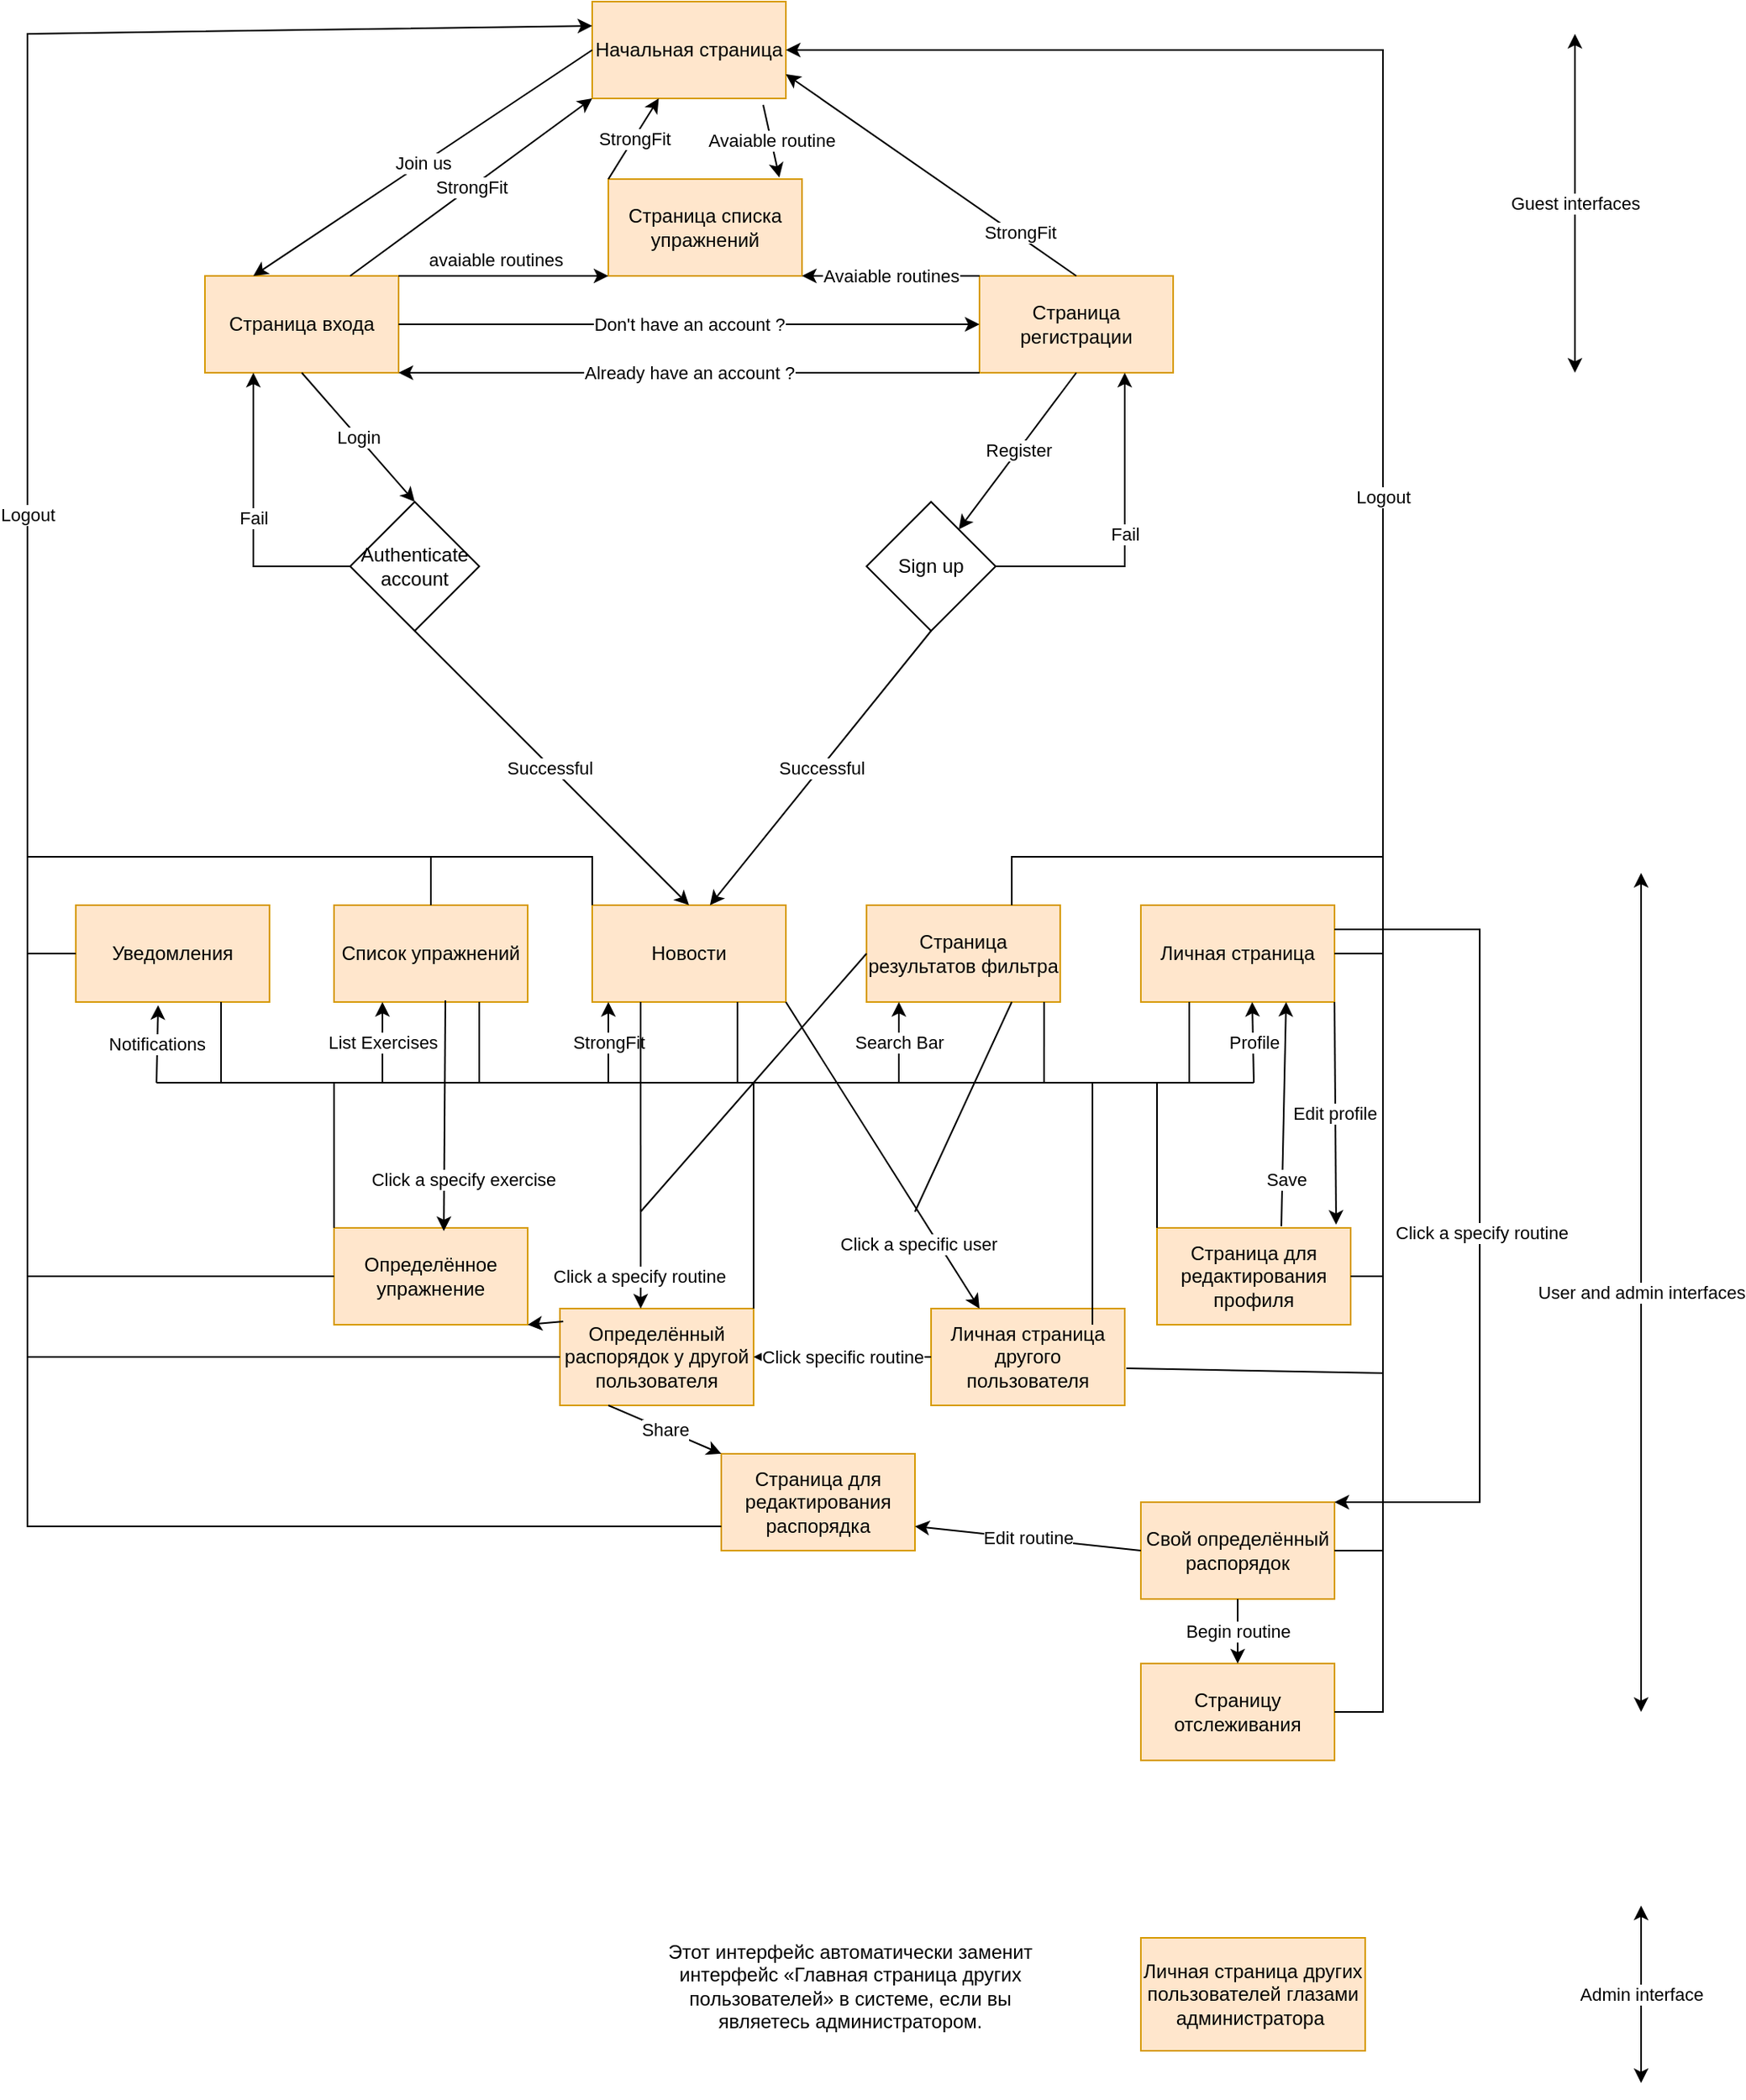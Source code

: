<mxfile version="16.0.3" type="github">
  <diagram id="LJFk7vIdHBP3qsd5WtaS" name="Page-1">
    <mxGraphModel dx="1673" dy="939" grid="1" gridSize="10" guides="1" tooltips="1" connect="1" arrows="1" fold="1" page="1" pageScale="1" pageWidth="850" pageHeight="1100" math="0" shadow="0">
      <root>
        <mxCell id="0" />
        <mxCell id="1" parent="0" />
        <mxCell id="9UM9cpGr8_4hgZ6bG0Q0-1" value="Начальная страница" style="rounded=0;whiteSpace=wrap;html=1;fillColor=#ffe6cc;strokeColor=#d79b00;" parent="1" vertex="1">
          <mxGeometry x="510" y="10" width="120" height="60" as="geometry" />
        </mxCell>
        <mxCell id="9UM9cpGr8_4hgZ6bG0Q0-2" value="Страница списка упражнений" style="whiteSpace=wrap;html=1;rounded=0;fillColor=#ffe6cc;strokeColor=#d79b00;" parent="1" vertex="1">
          <mxGeometry x="520" y="120" width="120" height="60" as="geometry" />
        </mxCell>
        <mxCell id="9UM9cpGr8_4hgZ6bG0Q0-4" value="Страница входа" style="whiteSpace=wrap;html=1;rounded=0;fillColor=#ffe6cc;strokeColor=#d79b00;" parent="1" vertex="1">
          <mxGeometry x="270" y="180" width="120" height="60" as="geometry" />
        </mxCell>
        <mxCell id="9UM9cpGr8_4hgZ6bG0Q0-12" value="Страница регистрации" style="whiteSpace=wrap;html=1;rounded=0;fillColor=#ffe6cc;strokeColor=#d79b00;" parent="1" vertex="1">
          <mxGeometry x="750" y="180" width="120" height="60" as="geometry" />
        </mxCell>
        <mxCell id="9UM9cpGr8_4hgZ6bG0Q0-17" value="Новости" style="whiteSpace=wrap;html=1;rounded=0;fillColor=#ffe6cc;strokeColor=#d79b00;" parent="1" vertex="1">
          <mxGeometry x="510" y="570" width="120" height="60" as="geometry" />
        </mxCell>
        <mxCell id="9UM9cpGr8_4hgZ6bG0Q0-38" value="Страница результатов фильтра" style="whiteSpace=wrap;html=1;fillColor=#ffe6cc;strokeColor=#d79b00;" parent="1" vertex="1">
          <mxGeometry x="680" y="570" width="120" height="60" as="geometry" />
        </mxCell>
        <mxCell id="9UM9cpGr8_4hgZ6bG0Q0-41" value="Личная страница" style="rounded=0;whiteSpace=wrap;html=1;fillColor=#ffe6cc;strokeColor=#d79b00;" parent="1" vertex="1">
          <mxGeometry x="850" y="570" width="120" height="60" as="geometry" />
        </mxCell>
        <mxCell id="9UM9cpGr8_4hgZ6bG0Q0-46" value="Страница для редактирования профиля" style="rounded=0;whiteSpace=wrap;html=1;fillColor=#ffe6cc;strokeColor=#d79b00;" parent="1" vertex="1">
          <mxGeometry x="860" y="770" width="120" height="60" as="geometry" />
        </mxCell>
        <mxCell id="9UM9cpGr8_4hgZ6bG0Q0-47" value="Свой определённый распорядок" style="rounded=0;whiteSpace=wrap;html=1;fillColor=#ffe6cc;strokeColor=#d79b00;" parent="1" vertex="1">
          <mxGeometry x="850" y="940" width="120" height="60" as="geometry" />
        </mxCell>
        <mxCell id="9UM9cpGr8_4hgZ6bG0Q0-50" value="Страница для редактирования распорядка" style="rounded=0;whiteSpace=wrap;html=1;fillColor=#ffe6cc;strokeColor=#d79b00;" parent="1" vertex="1">
          <mxGeometry x="590" y="910" width="120" height="60" as="geometry" />
        </mxCell>
        <mxCell id="9UM9cpGr8_4hgZ6bG0Q0-51" value="Список упражнений" style="rounded=0;whiteSpace=wrap;html=1;fillColor=#ffe6cc;strokeColor=#d79b00;" parent="1" vertex="1">
          <mxGeometry x="350" y="570" width="120" height="60" as="geometry" />
        </mxCell>
        <mxCell id="9UM9cpGr8_4hgZ6bG0Q0-52" value="Определённое упражнение" style="rounded=0;whiteSpace=wrap;html=1;fillColor=#ffe6cc;strokeColor=#d79b00;" parent="1" vertex="1">
          <mxGeometry x="350" y="770" width="120" height="60" as="geometry" />
        </mxCell>
        <mxCell id="9UM9cpGr8_4hgZ6bG0Q0-55" value="Личная страница другого пользователя" style="rounded=0;whiteSpace=wrap;html=1;fillColor=#ffe6cc;strokeColor=#d79b00;" parent="1" vertex="1">
          <mxGeometry x="720" y="820" width="120" height="60" as="geometry" />
        </mxCell>
        <mxCell id="9UM9cpGr8_4hgZ6bG0Q0-57" value="Страницу отслеживания" style="whiteSpace=wrap;html=1;fillColor=#ffe6cc;strokeColor=#d79b00;rounded=0;" parent="1" vertex="1">
          <mxGeometry x="850" y="1040" width="120" height="60" as="geometry" />
        </mxCell>
        <mxCell id="9UM9cpGr8_4hgZ6bG0Q0-63" value="Уведомления" style="rounded=0;whiteSpace=wrap;html=1;fillColor=#ffe6cc;strokeColor=#d79b00;" parent="1" vertex="1">
          <mxGeometry x="190" y="570" width="120" height="60" as="geometry" />
        </mxCell>
        <mxCell id="9UM9cpGr8_4hgZ6bG0Q0-65" value="Определённый распорядок у другой пользователя" style="whiteSpace=wrap;html=1;fillColor=#ffe6cc;strokeColor=#d79b00;rounded=0;" parent="1" vertex="1">
          <mxGeometry x="490" y="820" width="120" height="60" as="geometry" />
        </mxCell>
        <mxCell id="9UM9cpGr8_4hgZ6bG0Q0-71" value="Личная страница других пользователей глазами администратора&amp;nbsp;" style="rounded=0;whiteSpace=wrap;html=1;fillColor=#ffe6cc;strokeColor=#d79b00;" parent="1" vertex="1">
          <mxGeometry x="850" y="1210" width="139" height="70" as="geometry" />
        </mxCell>
        <mxCell id="p0pF4FtLiEV_9KGyvlp6-1" value="Avaiable routine" style="endArrow=classic;html=1;rounded=0;exitX=0.883;exitY=1.067;exitDx=0;exitDy=0;entryX=0.883;entryY=-0.017;entryDx=0;entryDy=0;exitPerimeter=0;entryPerimeter=0;" edge="1" parent="1" source="9UM9cpGr8_4hgZ6bG0Q0-1" target="9UM9cpGr8_4hgZ6bG0Q0-2">
          <mxGeometry width="50" height="50" relative="1" as="geometry">
            <mxPoint x="480" y="340" as="sourcePoint" />
            <mxPoint x="530" y="290" as="targetPoint" />
          </mxGeometry>
        </mxCell>
        <mxCell id="p0pF4FtLiEV_9KGyvlp6-2" value="Don&#39;t have an account ?" style="endArrow=classic;html=1;rounded=0;exitX=1;exitY=0.5;exitDx=0;exitDy=0;entryX=0;entryY=0.5;entryDx=0;entryDy=0;" edge="1" parent="1" source="9UM9cpGr8_4hgZ6bG0Q0-4" target="9UM9cpGr8_4hgZ6bG0Q0-12">
          <mxGeometry width="50" height="50" relative="1" as="geometry">
            <mxPoint x="480" y="340" as="sourcePoint" />
            <mxPoint x="530" y="290" as="targetPoint" />
          </mxGeometry>
        </mxCell>
        <mxCell id="p0pF4FtLiEV_9KGyvlp6-3" value="Login" style="endArrow=classic;html=1;rounded=0;exitX=0.5;exitY=1;exitDx=0;exitDy=0;entryX=0.5;entryY=0;entryDx=0;entryDy=0;" edge="1" parent="1" source="9UM9cpGr8_4hgZ6bG0Q0-4" target="p0pF4FtLiEV_9KGyvlp6-4">
          <mxGeometry width="50" height="50" relative="1" as="geometry">
            <mxPoint x="480" y="340" as="sourcePoint" />
            <mxPoint x="530" y="290" as="targetPoint" />
          </mxGeometry>
        </mxCell>
        <mxCell id="p0pF4FtLiEV_9KGyvlp6-4" value="Authenticate account" style="rhombus;whiteSpace=wrap;html=1;" vertex="1" parent="1">
          <mxGeometry x="360" y="320" width="80" height="80" as="geometry" />
        </mxCell>
        <mxCell id="p0pF4FtLiEV_9KGyvlp6-5" value="Successful&amp;nbsp;" style="endArrow=classic;html=1;rounded=0;exitX=0.5;exitY=1;exitDx=0;exitDy=0;entryX=0.5;entryY=0;entryDx=0;entryDy=0;" edge="1" parent="1" source="p0pF4FtLiEV_9KGyvlp6-4" target="9UM9cpGr8_4hgZ6bG0Q0-17">
          <mxGeometry width="50" height="50" relative="1" as="geometry">
            <mxPoint x="480" y="330" as="sourcePoint" />
            <mxPoint x="530" y="280" as="targetPoint" />
          </mxGeometry>
        </mxCell>
        <mxCell id="p0pF4FtLiEV_9KGyvlp6-6" value="Fail" style="endArrow=classic;html=1;rounded=0;exitX=0;exitY=0.5;exitDx=0;exitDy=0;entryX=0.25;entryY=1;entryDx=0;entryDy=0;" edge="1" parent="1" source="p0pF4FtLiEV_9KGyvlp6-4" target="9UM9cpGr8_4hgZ6bG0Q0-4">
          <mxGeometry width="50" height="50" relative="1" as="geometry">
            <mxPoint x="480" y="330" as="sourcePoint" />
            <mxPoint x="340" y="200" as="targetPoint" />
            <Array as="points">
              <mxPoint x="300" y="360" />
              <mxPoint x="300" y="280" />
            </Array>
          </mxGeometry>
        </mxCell>
        <mxCell id="p0pF4FtLiEV_9KGyvlp6-7" value="Register" style="endArrow=classic;html=1;rounded=0;exitX=0.5;exitY=1;exitDx=0;exitDy=0;" edge="1" parent="1" source="9UM9cpGr8_4hgZ6bG0Q0-12" target="p0pF4FtLiEV_9KGyvlp6-8">
          <mxGeometry width="50" height="50" relative="1" as="geometry">
            <mxPoint x="480" y="330" as="sourcePoint" />
            <mxPoint x="720" y="320" as="targetPoint" />
          </mxGeometry>
        </mxCell>
        <mxCell id="p0pF4FtLiEV_9KGyvlp6-8" value="Sign up" style="rhombus;whiteSpace=wrap;html=1;" vertex="1" parent="1">
          <mxGeometry x="680" y="320" width="80" height="80" as="geometry" />
        </mxCell>
        <mxCell id="p0pF4FtLiEV_9KGyvlp6-9" value="Successful" style="endArrow=classic;html=1;rounded=0;exitX=0.5;exitY=1;exitDx=0;exitDy=0;entryX=0.608;entryY=0;entryDx=0;entryDy=0;entryPerimeter=0;" edge="1" parent="1" source="p0pF4FtLiEV_9KGyvlp6-8" target="9UM9cpGr8_4hgZ6bG0Q0-17">
          <mxGeometry width="50" height="50" relative="1" as="geometry">
            <mxPoint x="480" y="330" as="sourcePoint" />
            <mxPoint x="530" y="280" as="targetPoint" />
          </mxGeometry>
        </mxCell>
        <mxCell id="p0pF4FtLiEV_9KGyvlp6-11" value="Fail" style="endArrow=classic;html=1;rounded=0;exitX=1;exitY=0.5;exitDx=0;exitDy=0;entryX=0.75;entryY=1;entryDx=0;entryDy=0;" edge="1" parent="1" source="p0pF4FtLiEV_9KGyvlp6-8" target="9UM9cpGr8_4hgZ6bG0Q0-12">
          <mxGeometry width="50" height="50" relative="1" as="geometry">
            <mxPoint x="480" y="330" as="sourcePoint" />
            <mxPoint x="840" y="200" as="targetPoint" />
            <Array as="points">
              <mxPoint x="840" y="360" />
              <mxPoint x="840" y="290" />
            </Array>
          </mxGeometry>
        </mxCell>
        <mxCell id="p0pF4FtLiEV_9KGyvlp6-12" value="Already have an account ?" style="endArrow=classic;html=1;rounded=0;exitX=0;exitY=1;exitDx=0;exitDy=0;entryX=1;entryY=1;entryDx=0;entryDy=0;" edge="1" parent="1" source="9UM9cpGr8_4hgZ6bG0Q0-12" target="9UM9cpGr8_4hgZ6bG0Q0-4">
          <mxGeometry width="50" height="50" relative="1" as="geometry">
            <mxPoint x="480" y="330" as="sourcePoint" />
            <mxPoint x="460" y="240" as="targetPoint" />
          </mxGeometry>
        </mxCell>
        <mxCell id="p0pF4FtLiEV_9KGyvlp6-13" value="Avaiable routines" style="endArrow=classic;html=1;rounded=0;exitX=0;exitY=0;exitDx=0;exitDy=0;entryX=1;entryY=1;entryDx=0;entryDy=0;" edge="1" parent="1" source="9UM9cpGr8_4hgZ6bG0Q0-12" target="9UM9cpGr8_4hgZ6bG0Q0-2">
          <mxGeometry width="50" height="50" relative="1" as="geometry">
            <mxPoint x="480" y="330" as="sourcePoint" />
            <mxPoint x="720" y="100" as="targetPoint" />
          </mxGeometry>
        </mxCell>
        <mxCell id="p0pF4FtLiEV_9KGyvlp6-14" value="avaiable routines" style="endArrow=classic;html=1;rounded=0;entryX=0;entryY=1;entryDx=0;entryDy=0;" edge="1" parent="1" target="9UM9cpGr8_4hgZ6bG0Q0-2">
          <mxGeometry x="-0.077" y="10" width="50" height="50" relative="1" as="geometry">
            <mxPoint x="390" y="180" as="sourcePoint" />
            <mxPoint x="530" y="280" as="targetPoint" />
            <mxPoint as="offset" />
          </mxGeometry>
        </mxCell>
        <mxCell id="p0pF4FtLiEV_9KGyvlp6-17" value="StrongFit" style="endArrow=classic;html=1;rounded=0;exitX=0;exitY=0;exitDx=0;exitDy=0;" edge="1" parent="1" source="9UM9cpGr8_4hgZ6bG0Q0-2" target="9UM9cpGr8_4hgZ6bG0Q0-1">
          <mxGeometry width="50" height="50" relative="1" as="geometry">
            <mxPoint x="480" y="330" as="sourcePoint" />
            <mxPoint x="460" y="30" as="targetPoint" />
          </mxGeometry>
        </mxCell>
        <mxCell id="p0pF4FtLiEV_9KGyvlp6-18" value="StrongFit" style="endArrow=classic;html=1;rounded=0;exitX=0.75;exitY=0;exitDx=0;exitDy=0;entryX=0;entryY=1;entryDx=0;entryDy=0;" edge="1" parent="1" source="9UM9cpGr8_4hgZ6bG0Q0-4" target="9UM9cpGr8_4hgZ6bG0Q0-1">
          <mxGeometry width="50" height="50" relative="1" as="geometry">
            <mxPoint x="480" y="330" as="sourcePoint" />
            <mxPoint x="430" y="90" as="targetPoint" />
          </mxGeometry>
        </mxCell>
        <mxCell id="p0pF4FtLiEV_9KGyvlp6-19" value="StrongFit" style="endArrow=classic;html=1;rounded=0;exitX=0.5;exitY=0;exitDx=0;exitDy=0;entryX=1;entryY=0.75;entryDx=0;entryDy=0;" edge="1" parent="1" source="9UM9cpGr8_4hgZ6bG0Q0-12" target="9UM9cpGr8_4hgZ6bG0Q0-1">
          <mxGeometry x="-0.593" y="-2" width="50" height="50" relative="1" as="geometry">
            <mxPoint x="480" y="330" as="sourcePoint" />
            <mxPoint x="530" y="280" as="targetPoint" />
            <mxPoint as="offset" />
          </mxGeometry>
        </mxCell>
        <mxCell id="p0pF4FtLiEV_9KGyvlp6-29" value="Guest interfaces" style="endArrow=classic;startArrow=classic;html=1;rounded=0;" edge="1" parent="1">
          <mxGeometry width="50" height="50" relative="1" as="geometry">
            <mxPoint x="1119" y="240" as="sourcePoint" />
            <mxPoint x="1119" y="30" as="targetPoint" />
          </mxGeometry>
        </mxCell>
        <mxCell id="p0pF4FtLiEV_9KGyvlp6-32" value="Join us" style="endArrow=classic;html=1;rounded=0;exitX=0;exitY=0.5;exitDx=0;exitDy=0;entryX=0.25;entryY=0;entryDx=0;entryDy=0;" edge="1" parent="1" source="9UM9cpGr8_4hgZ6bG0Q0-1" target="9UM9cpGr8_4hgZ6bG0Q0-4">
          <mxGeometry width="50" height="50" relative="1" as="geometry">
            <mxPoint x="480" y="430" as="sourcePoint" />
            <mxPoint x="530" y="380" as="targetPoint" />
          </mxGeometry>
        </mxCell>
        <mxCell id="p0pF4FtLiEV_9KGyvlp6-34" value="Logout" style="endArrow=classic;html=1;rounded=0;exitX=1;exitY=0.5;exitDx=0;exitDy=0;entryX=1;entryY=0.5;entryDx=0;entryDy=0;" edge="1" parent="1" source="9UM9cpGr8_4hgZ6bG0Q0-41" target="9UM9cpGr8_4hgZ6bG0Q0-1">
          <mxGeometry x="-0.347" width="50" height="50" relative="1" as="geometry">
            <mxPoint x="480" y="330" as="sourcePoint" />
            <mxPoint x="780" y="30" as="targetPoint" />
            <Array as="points">
              <mxPoint x="1000" y="600" />
              <mxPoint x="1000" y="40" />
            </Array>
            <mxPoint as="offset" />
          </mxGeometry>
        </mxCell>
        <mxCell id="p0pF4FtLiEV_9KGyvlp6-35" value="Logout" style="endArrow=classic;html=1;rounded=0;exitX=0;exitY=0.5;exitDx=0;exitDy=0;entryX=0;entryY=0.25;entryDx=0;entryDy=0;" edge="1" parent="1" source="9UM9cpGr8_4hgZ6bG0Q0-63" target="9UM9cpGr8_4hgZ6bG0Q0-1">
          <mxGeometry x="-0.364" width="50" height="50" relative="1" as="geometry">
            <mxPoint x="500" y="430" as="sourcePoint" />
            <mxPoint x="160" y="40" as="targetPoint" />
            <Array as="points">
              <mxPoint x="160" y="600" />
              <mxPoint x="160" y="30" />
            </Array>
            <mxPoint as="offset" />
          </mxGeometry>
        </mxCell>
        <mxCell id="p0pF4FtLiEV_9KGyvlp6-44" value="" style="endArrow=none;html=1;rounded=0;exitX=0;exitY=0;exitDx=0;exitDy=0;" edge="1" parent="1" source="9UM9cpGr8_4hgZ6bG0Q0-17">
          <mxGeometry width="50" height="50" relative="1" as="geometry">
            <mxPoint x="530" y="540" as="sourcePoint" />
            <mxPoint x="160" y="540" as="targetPoint" />
            <Array as="points">
              <mxPoint x="510" y="540" />
            </Array>
          </mxGeometry>
        </mxCell>
        <mxCell id="p0pF4FtLiEV_9KGyvlp6-46" value="Edit profile" style="endArrow=classic;html=1;rounded=0;entryX=0.925;entryY=-0.033;entryDx=0;entryDy=0;exitX=1;exitY=1;exitDx=0;exitDy=0;entryPerimeter=0;" edge="1" parent="1" source="9UM9cpGr8_4hgZ6bG0Q0-41" target="9UM9cpGr8_4hgZ6bG0Q0-46">
          <mxGeometry width="50" height="50" relative="1" as="geometry">
            <mxPoint x="770" y="782" as="sourcePoint" />
            <mxPoint x="550" y="680" as="targetPoint" />
          </mxGeometry>
        </mxCell>
        <mxCell id="p0pF4FtLiEV_9KGyvlp6-47" value="" style="endArrow=none;html=1;rounded=0;exitX=1;exitY=0.5;exitDx=0;exitDy=0;" edge="1" parent="1" source="9UM9cpGr8_4hgZ6bG0Q0-46">
          <mxGeometry width="50" height="50" relative="1" as="geometry">
            <mxPoint x="500" y="730" as="sourcePoint" />
            <mxPoint x="1000" y="580" as="targetPoint" />
            <Array as="points">
              <mxPoint x="1000" y="800" />
            </Array>
          </mxGeometry>
        </mxCell>
        <mxCell id="p0pF4FtLiEV_9KGyvlp6-49" value="" style="endArrow=none;html=1;rounded=0;exitX=0.5;exitY=0;exitDx=0;exitDy=0;" edge="1" parent="1" source="9UM9cpGr8_4hgZ6bG0Q0-51">
          <mxGeometry width="50" height="50" relative="1" as="geometry">
            <mxPoint x="500" y="730" as="sourcePoint" />
            <mxPoint x="410" y="540" as="targetPoint" />
          </mxGeometry>
        </mxCell>
        <mxCell id="p0pF4FtLiEV_9KGyvlp6-50" value="" style="endArrow=none;html=1;rounded=0;exitX=0.75;exitY=0;exitDx=0;exitDy=0;" edge="1" parent="1" source="9UM9cpGr8_4hgZ6bG0Q0-38">
          <mxGeometry width="50" height="50" relative="1" as="geometry">
            <mxPoint x="500" y="730" as="sourcePoint" />
            <mxPoint x="1000" y="540" as="targetPoint" />
            <Array as="points">
              <mxPoint x="770" y="540" />
            </Array>
          </mxGeometry>
        </mxCell>
        <mxCell id="p0pF4FtLiEV_9KGyvlp6-51" value="" style="endArrow=none;html=1;rounded=0;" edge="1" parent="1">
          <mxGeometry width="50" height="50" relative="1" as="geometry">
            <mxPoint x="240" y="680" as="sourcePoint" />
            <mxPoint x="920" y="680" as="targetPoint" />
          </mxGeometry>
        </mxCell>
        <mxCell id="p0pF4FtLiEV_9KGyvlp6-52" value="Notifications" style="endArrow=classic;html=1;rounded=0;entryX=0.425;entryY=1.033;entryDx=0;entryDy=0;entryPerimeter=0;" edge="1" parent="1" target="9UM9cpGr8_4hgZ6bG0Q0-63">
          <mxGeometry width="50" height="50" relative="1" as="geometry">
            <mxPoint x="240" y="680" as="sourcePoint" />
            <mxPoint x="550" y="680" as="targetPoint" />
          </mxGeometry>
        </mxCell>
        <mxCell id="p0pF4FtLiEV_9KGyvlp6-54" value="List Exercises" style="endArrow=classic;html=1;rounded=0;entryX=0.25;entryY=1;entryDx=0;entryDy=0;" edge="1" parent="1" target="9UM9cpGr8_4hgZ6bG0Q0-51">
          <mxGeometry width="50" height="50" relative="1" as="geometry">
            <mxPoint x="380" y="680" as="sourcePoint" />
            <mxPoint x="550" y="680" as="targetPoint" />
          </mxGeometry>
        </mxCell>
        <mxCell id="p0pF4FtLiEV_9KGyvlp6-57" value="StrongFit" style="endArrow=classic;html=1;rounded=0;" edge="1" parent="1">
          <mxGeometry width="50" height="50" relative="1" as="geometry">
            <mxPoint x="520" y="680" as="sourcePoint" />
            <mxPoint x="520" y="630" as="targetPoint" />
          </mxGeometry>
        </mxCell>
        <mxCell id="p0pF4FtLiEV_9KGyvlp6-58" value="Search Bar" style="endArrow=classic;html=1;rounded=0;entryX=0.167;entryY=1;entryDx=0;entryDy=0;entryPerimeter=0;" edge="1" parent="1" target="9UM9cpGr8_4hgZ6bG0Q0-38">
          <mxGeometry width="50" height="50" relative="1" as="geometry">
            <mxPoint x="700" y="680" as="sourcePoint" />
            <mxPoint x="550" y="680" as="targetPoint" />
            <Array as="points">
              <mxPoint x="700" y="650" />
            </Array>
          </mxGeometry>
        </mxCell>
        <mxCell id="p0pF4FtLiEV_9KGyvlp6-59" value="Profile" style="endArrow=classic;html=1;rounded=0;entryX=0.575;entryY=1;entryDx=0;entryDy=0;entryPerimeter=0;" edge="1" parent="1" target="9UM9cpGr8_4hgZ6bG0Q0-41">
          <mxGeometry width="50" height="50" relative="1" as="geometry">
            <mxPoint x="920" y="680" as="sourcePoint" />
            <mxPoint x="550" y="680" as="targetPoint" />
          </mxGeometry>
        </mxCell>
        <mxCell id="p0pF4FtLiEV_9KGyvlp6-61" value="" style="endArrow=none;html=1;rounded=0;entryX=0.25;entryY=1;entryDx=0;entryDy=0;" edge="1" parent="1" target="9UM9cpGr8_4hgZ6bG0Q0-41">
          <mxGeometry width="50" height="50" relative="1" as="geometry">
            <mxPoint x="880" y="680" as="sourcePoint" />
            <mxPoint x="550" y="680" as="targetPoint" />
          </mxGeometry>
        </mxCell>
        <mxCell id="p0pF4FtLiEV_9KGyvlp6-62" value="" style="endArrow=none;html=1;rounded=0;entryX=0.75;entryY=1;entryDx=0;entryDy=0;" edge="1" parent="1" target="9UM9cpGr8_4hgZ6bG0Q0-17">
          <mxGeometry width="50" height="50" relative="1" as="geometry">
            <mxPoint x="600" y="680" as="sourcePoint" />
            <mxPoint x="550" y="680" as="targetPoint" />
          </mxGeometry>
        </mxCell>
        <mxCell id="p0pF4FtLiEV_9KGyvlp6-63" value="" style="endArrow=none;html=1;rounded=0;entryX=0.917;entryY=1;entryDx=0;entryDy=0;entryPerimeter=0;" edge="1" parent="1" target="9UM9cpGr8_4hgZ6bG0Q0-38">
          <mxGeometry width="50" height="50" relative="1" as="geometry">
            <mxPoint x="790" y="680" as="sourcePoint" />
            <mxPoint x="550" y="680" as="targetPoint" />
          </mxGeometry>
        </mxCell>
        <mxCell id="p0pF4FtLiEV_9KGyvlp6-64" value="" style="endArrow=none;html=1;rounded=0;entryX=0.75;entryY=1;entryDx=0;entryDy=0;" edge="1" parent="1" target="9UM9cpGr8_4hgZ6bG0Q0-51">
          <mxGeometry width="50" height="50" relative="1" as="geometry">
            <mxPoint x="440" y="680" as="sourcePoint" />
            <mxPoint x="550" y="680" as="targetPoint" />
          </mxGeometry>
        </mxCell>
        <mxCell id="p0pF4FtLiEV_9KGyvlp6-65" value="" style="endArrow=none;html=1;rounded=0;entryX=0.75;entryY=1;entryDx=0;entryDy=0;" edge="1" parent="1" target="9UM9cpGr8_4hgZ6bG0Q0-63">
          <mxGeometry width="50" height="50" relative="1" as="geometry">
            <mxPoint x="280" y="680" as="sourcePoint" />
            <mxPoint x="550" y="680" as="targetPoint" />
          </mxGeometry>
        </mxCell>
        <mxCell id="p0pF4FtLiEV_9KGyvlp6-66" value="" style="endArrow=none;html=1;rounded=0;exitX=0;exitY=0;exitDx=0;exitDy=0;" edge="1" parent="1" source="9UM9cpGr8_4hgZ6bG0Q0-46">
          <mxGeometry width="50" height="50" relative="1" as="geometry">
            <mxPoint x="500" y="730" as="sourcePoint" />
            <mxPoint x="860" y="680" as="targetPoint" />
          </mxGeometry>
        </mxCell>
        <mxCell id="p0pF4FtLiEV_9KGyvlp6-67" value="Click a specify exercise" style="endArrow=classic;html=1;rounded=0;exitX=0.575;exitY=0.983;exitDx=0;exitDy=0;exitPerimeter=0;entryX=0.567;entryY=0.033;entryDx=0;entryDy=0;entryPerimeter=0;" edge="1" parent="1" source="9UM9cpGr8_4hgZ6bG0Q0-51" target="9UM9cpGr8_4hgZ6bG0Q0-52">
          <mxGeometry x="0.552" y="12" width="50" height="50" relative="1" as="geometry">
            <mxPoint x="500" y="830" as="sourcePoint" />
            <mxPoint x="550" y="780" as="targetPoint" />
            <mxPoint as="offset" />
          </mxGeometry>
        </mxCell>
        <mxCell id="p0pF4FtLiEV_9KGyvlp6-68" value="" style="endArrow=none;html=1;rounded=0;exitX=0;exitY=0;exitDx=0;exitDy=0;" edge="1" parent="1" source="9UM9cpGr8_4hgZ6bG0Q0-52">
          <mxGeometry width="50" height="50" relative="1" as="geometry">
            <mxPoint x="500" y="830" as="sourcePoint" />
            <mxPoint x="350" y="680" as="targetPoint" />
          </mxGeometry>
        </mxCell>
        <mxCell id="p0pF4FtLiEV_9KGyvlp6-69" value="" style="endArrow=classic;html=1;rounded=0;exitX=0.25;exitY=1;exitDx=0;exitDy=0;entryX=0.417;entryY=0;entryDx=0;entryDy=0;entryPerimeter=0;" edge="1" parent="1" source="9UM9cpGr8_4hgZ6bG0Q0-17" target="9UM9cpGr8_4hgZ6bG0Q0-65">
          <mxGeometry width="50" height="50" relative="1" as="geometry">
            <mxPoint x="500" y="830" as="sourcePoint" />
            <mxPoint x="630" y="760" as="targetPoint" />
          </mxGeometry>
        </mxCell>
        <mxCell id="p0pF4FtLiEV_9KGyvlp6-71" value="Click a specify routine" style="edgeLabel;html=1;align=center;verticalAlign=middle;resizable=0;points=[];" vertex="1" connectable="0" parent="p0pF4FtLiEV_9KGyvlp6-69">
          <mxGeometry x="0.314" y="3" relative="1" as="geometry">
            <mxPoint x="-4" y="45" as="offset" />
          </mxGeometry>
        </mxCell>
        <mxCell id="p0pF4FtLiEV_9KGyvlp6-72" value="" style="endArrow=none;html=1;rounded=0;exitX=0;exitY=0.5;exitDx=0;exitDy=0;" edge="1" parent="1" source="9UM9cpGr8_4hgZ6bG0Q0-52">
          <mxGeometry width="50" height="50" relative="1" as="geometry">
            <mxPoint x="500" y="830" as="sourcePoint" />
            <mxPoint x="160" y="600" as="targetPoint" />
            <Array as="points">
              <mxPoint x="160" y="800" />
            </Array>
          </mxGeometry>
        </mxCell>
        <mxCell id="p0pF4FtLiEV_9KGyvlp6-73" value="" style="endArrow=none;html=1;rounded=0;exitX=1;exitY=0;exitDx=0;exitDy=0;" edge="1" parent="1" source="9UM9cpGr8_4hgZ6bG0Q0-65">
          <mxGeometry width="50" height="50" relative="1" as="geometry">
            <mxPoint x="500" y="830" as="sourcePoint" />
            <mxPoint x="610" y="680" as="targetPoint" />
          </mxGeometry>
        </mxCell>
        <mxCell id="p0pF4FtLiEV_9KGyvlp6-74" value="" style="endArrow=none;html=1;rounded=0;exitX=0;exitY=0.5;exitDx=0;exitDy=0;" edge="1" parent="1" source="9UM9cpGr8_4hgZ6bG0Q0-65">
          <mxGeometry width="50" height="50" relative="1" as="geometry">
            <mxPoint x="500" y="630" as="sourcePoint" />
            <mxPoint x="160" y="800" as="targetPoint" />
            <Array as="points">
              <mxPoint x="160" y="850" />
            </Array>
          </mxGeometry>
        </mxCell>
        <mxCell id="p0pF4FtLiEV_9KGyvlp6-75" value="" style="endArrow=classic;html=1;rounded=0;exitX=1;exitY=1;exitDx=0;exitDy=0;entryX=0.25;entryY=0;entryDx=0;entryDy=0;" edge="1" parent="1" source="9UM9cpGr8_4hgZ6bG0Q0-17" target="9UM9cpGr8_4hgZ6bG0Q0-55">
          <mxGeometry width="50" height="50" relative="1" as="geometry">
            <mxPoint x="500" y="830" as="sourcePoint" />
            <mxPoint x="550" y="780" as="targetPoint" />
          </mxGeometry>
        </mxCell>
        <mxCell id="p0pF4FtLiEV_9KGyvlp6-76" value="Click a specific user" style="edgeLabel;html=1;align=center;verticalAlign=middle;resizable=0;points=[];" vertex="1" connectable="0" parent="p0pF4FtLiEV_9KGyvlp6-75">
          <mxGeometry x="0.2" relative="1" as="geometry">
            <mxPoint x="10" y="36" as="offset" />
          </mxGeometry>
        </mxCell>
        <mxCell id="p0pF4FtLiEV_9KGyvlp6-79" value="" style="endArrow=none;html=1;rounded=0;exitX=0.75;exitY=1;exitDx=0;exitDy=0;" edge="1" parent="1" source="9UM9cpGr8_4hgZ6bG0Q0-38">
          <mxGeometry width="50" height="50" relative="1" as="geometry">
            <mxPoint x="500" y="830" as="sourcePoint" />
            <mxPoint x="710" y="760" as="targetPoint" />
          </mxGeometry>
        </mxCell>
        <mxCell id="p0pF4FtLiEV_9KGyvlp6-80" value="" style="endArrow=none;html=1;rounded=0;exitX=0.833;exitY=0.167;exitDx=0;exitDy=0;exitPerimeter=0;" edge="1" parent="1" source="9UM9cpGr8_4hgZ6bG0Q0-55">
          <mxGeometry width="50" height="50" relative="1" as="geometry">
            <mxPoint x="500" y="830" as="sourcePoint" />
            <mxPoint x="820" y="680" as="targetPoint" />
          </mxGeometry>
        </mxCell>
        <mxCell id="p0pF4FtLiEV_9KGyvlp6-81" value="Save" style="endArrow=classic;html=1;rounded=0;exitX=0.642;exitY=-0.017;exitDx=0;exitDy=0;exitPerimeter=0;entryX=0.75;entryY=1;entryDx=0;entryDy=0;" edge="1" parent="1" source="9UM9cpGr8_4hgZ6bG0Q0-46" target="9UM9cpGr8_4hgZ6bG0Q0-41">
          <mxGeometry x="-0.582" y="-2" width="50" height="50" relative="1" as="geometry">
            <mxPoint x="500" y="830" as="sourcePoint" />
            <mxPoint x="550" y="780" as="targetPoint" />
            <mxPoint as="offset" />
          </mxGeometry>
        </mxCell>
        <mxCell id="p0pF4FtLiEV_9KGyvlp6-82" value="" style="endArrow=none;html=1;rounded=0;entryX=0;entryY=0.5;entryDx=0;entryDy=0;" edge="1" parent="1" target="9UM9cpGr8_4hgZ6bG0Q0-38">
          <mxGeometry width="50" height="50" relative="1" as="geometry">
            <mxPoint x="540" y="760" as="sourcePoint" />
            <mxPoint x="550" y="780" as="targetPoint" />
          </mxGeometry>
        </mxCell>
        <mxCell id="p0pF4FtLiEV_9KGyvlp6-83" value="" style="endArrow=none;html=1;rounded=0;exitX=1.008;exitY=0.617;exitDx=0;exitDy=0;exitPerimeter=0;" edge="1" parent="1" source="9UM9cpGr8_4hgZ6bG0Q0-55">
          <mxGeometry width="50" height="50" relative="1" as="geometry">
            <mxPoint x="500" y="830" as="sourcePoint" />
            <mxPoint x="1000" y="800" as="targetPoint" />
            <Array as="points">
              <mxPoint x="1000" y="860" />
            </Array>
          </mxGeometry>
        </mxCell>
        <mxCell id="p0pF4FtLiEV_9KGyvlp6-85" value="Click specific routine" style="endArrow=classic;html=1;rounded=0;exitX=0;exitY=0.5;exitDx=0;exitDy=0;entryX=1;entryY=0.5;entryDx=0;entryDy=0;" edge="1" parent="1" source="9UM9cpGr8_4hgZ6bG0Q0-55" target="9UM9cpGr8_4hgZ6bG0Q0-65">
          <mxGeometry width="50" height="50" relative="1" as="geometry">
            <mxPoint x="500" y="930" as="sourcePoint" />
            <mxPoint x="550" y="880" as="targetPoint" />
          </mxGeometry>
        </mxCell>
        <mxCell id="p0pF4FtLiEV_9KGyvlp6-86" value="" style="endArrow=classic;html=1;rounded=0;exitX=0.017;exitY=0.133;exitDx=0;exitDy=0;exitPerimeter=0;entryX=1;entryY=1;entryDx=0;entryDy=0;" edge="1" parent="1" source="9UM9cpGr8_4hgZ6bG0Q0-65" target="9UM9cpGr8_4hgZ6bG0Q0-52">
          <mxGeometry width="50" height="50" relative="1" as="geometry">
            <mxPoint x="500" y="930" as="sourcePoint" />
            <mxPoint x="550" y="880" as="targetPoint" />
          </mxGeometry>
        </mxCell>
        <mxCell id="p0pF4FtLiEV_9KGyvlp6-87" value="" style="endArrow=none;html=1;rounded=0;exitX=1;exitY=0.5;exitDx=0;exitDy=0;" edge="1" parent="1" source="9UM9cpGr8_4hgZ6bG0Q0-47">
          <mxGeometry width="50" height="50" relative="1" as="geometry">
            <mxPoint x="500" y="930" as="sourcePoint" />
            <mxPoint x="1000" y="860" as="targetPoint" />
            <Array as="points">
              <mxPoint x="1000" y="970" />
            </Array>
          </mxGeometry>
        </mxCell>
        <mxCell id="p0pF4FtLiEV_9KGyvlp6-88" value="Edit routine" style="endArrow=classic;html=1;rounded=0;exitX=0;exitY=0.5;exitDx=0;exitDy=0;entryX=1;entryY=0.75;entryDx=0;entryDy=0;" edge="1" parent="1" source="9UM9cpGr8_4hgZ6bG0Q0-47" target="9UM9cpGr8_4hgZ6bG0Q0-50">
          <mxGeometry width="50" height="50" relative="1" as="geometry">
            <mxPoint x="500" y="930" as="sourcePoint" />
            <mxPoint x="550" y="880" as="targetPoint" />
          </mxGeometry>
        </mxCell>
        <mxCell id="p0pF4FtLiEV_9KGyvlp6-89" value="Begin routine" style="endArrow=classic;html=1;rounded=0;exitX=0.5;exitY=1;exitDx=0;exitDy=0;entryX=0.5;entryY=0;entryDx=0;entryDy=0;" edge="1" parent="1" source="9UM9cpGr8_4hgZ6bG0Q0-47" target="9UM9cpGr8_4hgZ6bG0Q0-57">
          <mxGeometry width="50" height="50" relative="1" as="geometry">
            <mxPoint x="500" y="930" as="sourcePoint" />
            <mxPoint x="550" y="880" as="targetPoint" />
          </mxGeometry>
        </mxCell>
        <mxCell id="p0pF4FtLiEV_9KGyvlp6-90" value="" style="endArrow=none;html=1;rounded=0;exitX=1;exitY=0.5;exitDx=0;exitDy=0;" edge="1" parent="1" source="9UM9cpGr8_4hgZ6bG0Q0-57">
          <mxGeometry width="50" height="50" relative="1" as="geometry">
            <mxPoint x="500" y="930" as="sourcePoint" />
            <mxPoint x="1000" y="970" as="targetPoint" />
            <Array as="points">
              <mxPoint x="1000" y="1070" />
            </Array>
          </mxGeometry>
        </mxCell>
        <mxCell id="p0pF4FtLiEV_9KGyvlp6-91" value="" style="endArrow=classic;html=1;rounded=0;exitX=1;exitY=0.25;exitDx=0;exitDy=0;entryX=1;entryY=0;entryDx=0;entryDy=0;" edge="1" parent="1" source="9UM9cpGr8_4hgZ6bG0Q0-41" target="9UM9cpGr8_4hgZ6bG0Q0-47">
          <mxGeometry width="50" height="50" relative="1" as="geometry">
            <mxPoint x="500" y="930" as="sourcePoint" />
            <mxPoint x="1060" y="960" as="targetPoint" />
            <Array as="points">
              <mxPoint x="1060" y="585" />
              <mxPoint x="1060" y="940" />
            </Array>
          </mxGeometry>
        </mxCell>
        <mxCell id="p0pF4FtLiEV_9KGyvlp6-92" value="Click a specify routine" style="edgeLabel;html=1;align=center;verticalAlign=middle;resizable=0;points=[];" vertex="1" connectable="0" parent="p0pF4FtLiEV_9KGyvlp6-91">
          <mxGeometry x="0.039" y="1" relative="1" as="geometry">
            <mxPoint as="offset" />
          </mxGeometry>
        </mxCell>
        <mxCell id="p0pF4FtLiEV_9KGyvlp6-93" value="Share" style="endArrow=classic;html=1;rounded=0;exitX=0.25;exitY=1;exitDx=0;exitDy=0;entryX=0;entryY=0;entryDx=0;entryDy=0;" edge="1" parent="1" source="9UM9cpGr8_4hgZ6bG0Q0-65" target="9UM9cpGr8_4hgZ6bG0Q0-50">
          <mxGeometry width="50" height="50" relative="1" as="geometry">
            <mxPoint x="500" y="930" as="sourcePoint" />
            <mxPoint x="550" y="880" as="targetPoint" />
          </mxGeometry>
        </mxCell>
        <mxCell id="p0pF4FtLiEV_9KGyvlp6-94" value="" style="endArrow=none;html=1;rounded=0;exitX=0;exitY=0.75;exitDx=0;exitDy=0;" edge="1" parent="1" source="9UM9cpGr8_4hgZ6bG0Q0-50">
          <mxGeometry width="50" height="50" relative="1" as="geometry">
            <mxPoint x="580" y="950" as="sourcePoint" />
            <mxPoint x="160" y="850" as="targetPoint" />
            <Array as="points">
              <mxPoint x="160" y="955" />
            </Array>
          </mxGeometry>
        </mxCell>
        <mxCell id="p0pF4FtLiEV_9KGyvlp6-95" value="User and admin interfaces" style="endArrow=classic;startArrow=classic;html=1;rounded=0;" edge="1" parent="1">
          <mxGeometry width="50" height="50" relative="1" as="geometry">
            <mxPoint x="1160" y="1070" as="sourcePoint" />
            <mxPoint x="1160" y="550" as="targetPoint" />
          </mxGeometry>
        </mxCell>
        <mxCell id="p0pF4FtLiEV_9KGyvlp6-97" value="Admin interface" style="endArrow=classic;startArrow=classic;html=1;rounded=0;" edge="1" parent="1">
          <mxGeometry width="50" height="50" relative="1" as="geometry">
            <mxPoint x="1160" y="1300" as="sourcePoint" />
            <mxPoint x="1160" y="1190" as="targetPoint" />
          </mxGeometry>
        </mxCell>
        <mxCell id="p0pF4FtLiEV_9KGyvlp6-98" value="Этот интерфейс&amp;nbsp;автоматически заменит интерфейс «Главная страница других пользователей» в системе, если вы являетесь администратором." style="text;html=1;strokeColor=none;fillColor=none;align=center;verticalAlign=middle;whiteSpace=wrap;rounded=0;" vertex="1" parent="1">
          <mxGeometry x="540" y="1200" width="260" height="80" as="geometry" />
        </mxCell>
      </root>
    </mxGraphModel>
  </diagram>
</mxfile>

